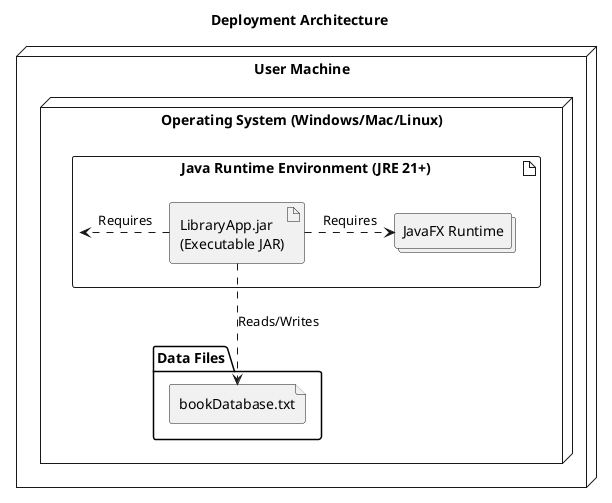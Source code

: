 @startuml deployment_architecture

title Deployment Architecture

node "User Machine" as UserPC {
  node "Operating System (Windows/Mac/Linux)" as OS {
    artifact "Java Runtime Environment (JRE 21+)" as JRE {
      collections "JavaFX Runtime" as JFX
      artifact "LibraryApp.jar\n(Executable JAR)" as AppJar
    }
    folder "Data Files" as DataFolder {
       file "bookDatabase.txt" as BookDB
    }
  }
}

AppJar .> JRE : Requires
AppJar .> JFX : Requires
AppJar ..> BookDB : Reads/Writes

@enduml